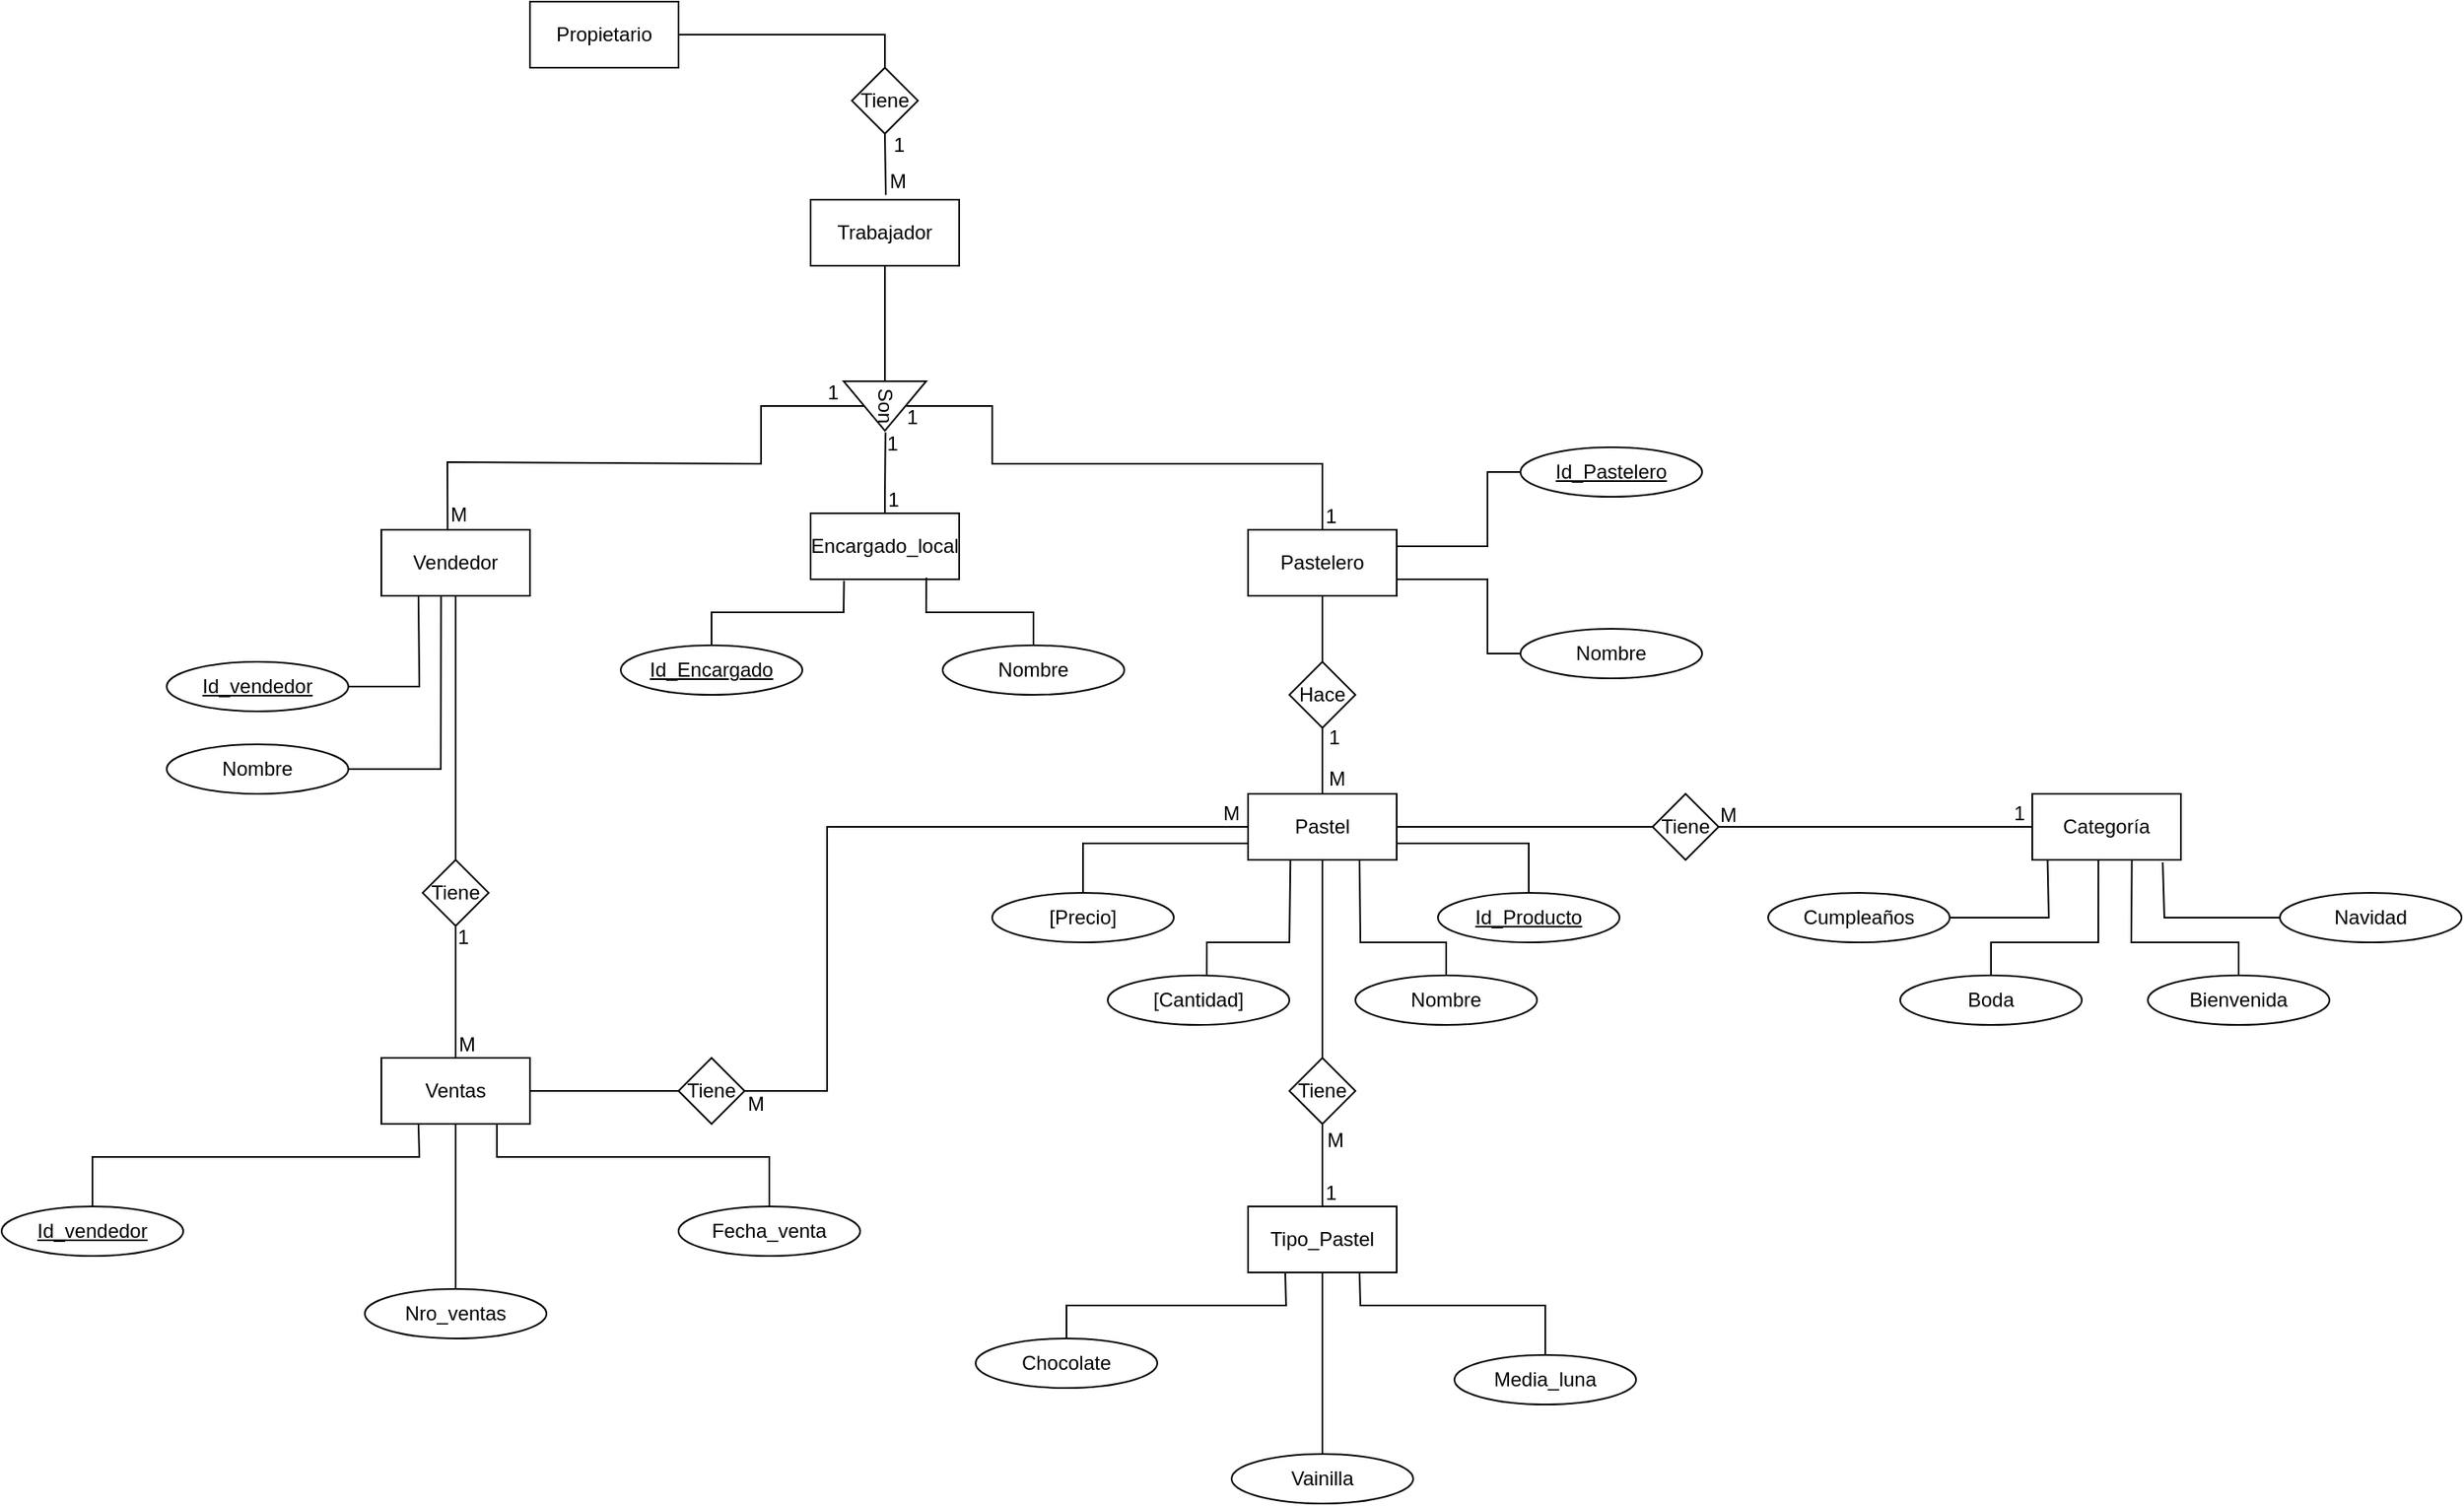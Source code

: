 <mxfile version="19.0.0" type="github">
  <diagram id="xKVeLkCirl6FpFkGo_Dy" name="Page-1">
    <mxGraphModel dx="2125" dy="1893" grid="1" gridSize="10" guides="1" tooltips="1" connect="1" arrows="1" fold="1" page="1" pageScale="1" pageWidth="827" pageHeight="1169" math="0" shadow="0">
      <root>
        <mxCell id="0" />
        <mxCell id="1" parent="0" />
        <mxCell id="PD8uNonPkWToq5c_xBjs-1" value="Pastel" style="rounded=0;whiteSpace=wrap;html=1;" vertex="1" parent="1">
          <mxGeometry x="335" y="200" width="90" height="40" as="geometry" />
        </mxCell>
        <mxCell id="PD8uNonPkWToq5c_xBjs-2" value="Nombre" style="ellipse;whiteSpace=wrap;html=1;" vertex="1" parent="1">
          <mxGeometry x="400" y="310" width="110" height="30" as="geometry" />
        </mxCell>
        <mxCell id="PD8uNonPkWToq5c_xBjs-4" value="[Cantidad]" style="ellipse;whiteSpace=wrap;html=1;" vertex="1" parent="1">
          <mxGeometry x="250" y="310" width="110" height="30" as="geometry" />
        </mxCell>
        <mxCell id="PD8uNonPkWToq5c_xBjs-6" value="[Precio]" style="ellipse;whiteSpace=wrap;html=1;" vertex="1" parent="1">
          <mxGeometry x="180" y="260" width="110" height="30" as="geometry" />
        </mxCell>
        <mxCell id="PD8uNonPkWToq5c_xBjs-7" value="Id_Producto" style="ellipse;whiteSpace=wrap;html=1;fontStyle=4" vertex="1" parent="1">
          <mxGeometry x="450" y="260" width="110" height="30" as="geometry" />
        </mxCell>
        <mxCell id="PD8uNonPkWToq5c_xBjs-8" value="Tiene" style="rhombus;whiteSpace=wrap;html=1;" vertex="1" parent="1">
          <mxGeometry x="580" y="200" width="40" height="40" as="geometry" />
        </mxCell>
        <mxCell id="PD8uNonPkWToq5c_xBjs-10" value="Categoría" style="rounded=0;whiteSpace=wrap;html=1;" vertex="1" parent="1">
          <mxGeometry x="810" y="200" width="90" height="40" as="geometry" />
        </mxCell>
        <mxCell id="PD8uNonPkWToq5c_xBjs-12" value="Cumpleaños" style="ellipse;whiteSpace=wrap;html=1;" vertex="1" parent="1">
          <mxGeometry x="650" y="260" width="110" height="30" as="geometry" />
        </mxCell>
        <mxCell id="PD8uNonPkWToq5c_xBjs-13" value="Boda" style="ellipse;whiteSpace=wrap;html=1;" vertex="1" parent="1">
          <mxGeometry x="730" y="310" width="110" height="30" as="geometry" />
        </mxCell>
        <mxCell id="PD8uNonPkWToq5c_xBjs-14" value="Navidad" style="ellipse;whiteSpace=wrap;html=1;" vertex="1" parent="1">
          <mxGeometry x="960" y="260" width="110" height="30" as="geometry" />
        </mxCell>
        <mxCell id="PD8uNonPkWToq5c_xBjs-15" value="Bienvenida" style="ellipse;whiteSpace=wrap;html=1;" vertex="1" parent="1">
          <mxGeometry x="880" y="310" width="110" height="30" as="geometry" />
        </mxCell>
        <mxCell id="PD8uNonPkWToq5c_xBjs-16" value="Tiene" style="rhombus;whiteSpace=wrap;html=1;" vertex="1" parent="1">
          <mxGeometry x="360" y="360" width="40" height="40" as="geometry" />
        </mxCell>
        <mxCell id="PD8uNonPkWToq5c_xBjs-17" value="Tipo_Pastel" style="rounded=0;whiteSpace=wrap;html=1;" vertex="1" parent="1">
          <mxGeometry x="335" y="450" width="90" height="40" as="geometry" />
        </mxCell>
        <mxCell id="PD8uNonPkWToq5c_xBjs-19" value="Pastelero" style="rounded=0;whiteSpace=wrap;html=1;" vertex="1" parent="1">
          <mxGeometry x="335" y="40" width="90" height="40" as="geometry" />
        </mxCell>
        <mxCell id="PD8uNonPkWToq5c_xBjs-20" value="Trabajador" style="rounded=0;whiteSpace=wrap;html=1;" vertex="1" parent="1">
          <mxGeometry x="70" y="-160" width="90" height="40" as="geometry" />
        </mxCell>
        <mxCell id="PD8uNonPkWToq5c_xBjs-22" value="Hace" style="rhombus;whiteSpace=wrap;html=1;" vertex="1" parent="1">
          <mxGeometry x="360" y="120" width="40" height="40" as="geometry" />
        </mxCell>
        <mxCell id="PD8uNonPkWToq5c_xBjs-23" value="Vendedor" style="rounded=0;whiteSpace=wrap;html=1;" vertex="1" parent="1">
          <mxGeometry x="-190" y="40" width="90" height="40" as="geometry" />
        </mxCell>
        <mxCell id="PD8uNonPkWToq5c_xBjs-24" value="Encargado_local" style="rounded=0;whiteSpace=wrap;html=1;" vertex="1" parent="1">
          <mxGeometry x="70" y="30" width="90" height="40" as="geometry" />
        </mxCell>
        <mxCell id="PD8uNonPkWToq5c_xBjs-25" value="Son" style="triangle;whiteSpace=wrap;html=1;rotation=90;" vertex="1" parent="1">
          <mxGeometry x="100" y="-60" width="30" height="50" as="geometry" />
        </mxCell>
        <mxCell id="PD8uNonPkWToq5c_xBjs-26" value="Propietario" style="rounded=0;whiteSpace=wrap;html=1;" vertex="1" parent="1">
          <mxGeometry x="-100" y="-280" width="90" height="40" as="geometry" />
        </mxCell>
        <mxCell id="PD8uNonPkWToq5c_xBjs-35" value="Id_vendedor" style="ellipse;whiteSpace=wrap;html=1;fontStyle=4" vertex="1" parent="1">
          <mxGeometry x="-320" y="120" width="110" height="30" as="geometry" />
        </mxCell>
        <mxCell id="PD8uNonPkWToq5c_xBjs-36" value="Nombre" style="ellipse;whiteSpace=wrap;html=1;" vertex="1" parent="1">
          <mxGeometry x="-320" y="170" width="110" height="30" as="geometry" />
        </mxCell>
        <mxCell id="PD8uNonPkWToq5c_xBjs-38" value="Id_Encargado" style="ellipse;whiteSpace=wrap;html=1;fontStyle=4" vertex="1" parent="1">
          <mxGeometry x="-45" y="110" width="110" height="30" as="geometry" />
        </mxCell>
        <mxCell id="PD8uNonPkWToq5c_xBjs-39" value="Nombre" style="ellipse;whiteSpace=wrap;html=1;" vertex="1" parent="1">
          <mxGeometry x="150" y="110" width="110" height="30" as="geometry" />
        </mxCell>
        <mxCell id="PD8uNonPkWToq5c_xBjs-41" value="Tiene" style="rhombus;whiteSpace=wrap;html=1;" vertex="1" parent="1">
          <mxGeometry x="-165" y="240" width="40" height="40" as="geometry" />
        </mxCell>
        <mxCell id="PD8uNonPkWToq5c_xBjs-42" value="Ventas" style="rounded=0;whiteSpace=wrap;html=1;" vertex="1" parent="1">
          <mxGeometry x="-190" y="360" width="90" height="40" as="geometry" />
        </mxCell>
        <mxCell id="PD8uNonPkWToq5c_xBjs-46" value="Id_vendedor" style="ellipse;whiteSpace=wrap;html=1;fontStyle=4" vertex="1" parent="1">
          <mxGeometry x="-420" y="450" width="110" height="30" as="geometry" />
        </mxCell>
        <mxCell id="PD8uNonPkWToq5c_xBjs-47" value="Nro_ventas" style="ellipse;whiteSpace=wrap;html=1;" vertex="1" parent="1">
          <mxGeometry x="-200" y="500" width="110" height="30" as="geometry" />
        </mxCell>
        <mxCell id="PD8uNonPkWToq5c_xBjs-49" value="Tiene" style="rhombus;whiteSpace=wrap;html=1;" vertex="1" parent="1">
          <mxGeometry x="-10" y="360" width="40" height="40" as="geometry" />
        </mxCell>
        <mxCell id="PD8uNonPkWToq5c_xBjs-52" value="Chocolate" style="ellipse;whiteSpace=wrap;html=1;" vertex="1" parent="1">
          <mxGeometry x="170" y="530" width="110" height="30" as="geometry" />
        </mxCell>
        <mxCell id="PD8uNonPkWToq5c_xBjs-53" value="Vainilla" style="ellipse;whiteSpace=wrap;html=1;" vertex="1" parent="1">
          <mxGeometry x="325" y="600" width="110" height="30" as="geometry" />
        </mxCell>
        <mxCell id="PD8uNonPkWToq5c_xBjs-54" value="Media_luna" style="ellipse;whiteSpace=wrap;html=1;" vertex="1" parent="1">
          <mxGeometry x="460" y="540" width="110" height="30" as="geometry" />
        </mxCell>
        <mxCell id="PD8uNonPkWToq5c_xBjs-55" value="Fecha_venta" style="ellipse;whiteSpace=wrap;html=1;" vertex="1" parent="1">
          <mxGeometry x="-10" y="450" width="110" height="30" as="geometry" />
        </mxCell>
        <mxCell id="PD8uNonPkWToq5c_xBjs-57" value="Nombre" style="ellipse;whiteSpace=wrap;html=1;" vertex="1" parent="1">
          <mxGeometry x="500" y="100" width="110" height="30" as="geometry" />
        </mxCell>
        <mxCell id="PD8uNonPkWToq5c_xBjs-59" value="Id_Pastelero" style="ellipse;whiteSpace=wrap;html=1;fontStyle=4" vertex="1" parent="1">
          <mxGeometry x="500" y="-10" width="110" height="30" as="geometry" />
        </mxCell>
        <mxCell id="PD8uNonPkWToq5c_xBjs-71" value="Tiene" style="rhombus;whiteSpace=wrap;html=1;" vertex="1" parent="1">
          <mxGeometry x="95" y="-240" width="40" height="40" as="geometry" />
        </mxCell>
        <mxCell id="PD8uNonPkWToq5c_xBjs-78" value="" style="endArrow=none;html=1;rounded=0;exitX=0.446;exitY=-0.008;exitDx=0;exitDy=0;exitPerimeter=0;entryX=0.5;entryY=1;entryDx=0;entryDy=0;" edge="1" parent="1" source="PD8uNonPkWToq5c_xBjs-23" target="PD8uNonPkWToq5c_xBjs-25">
          <mxGeometry relative="1" as="geometry">
            <mxPoint x="-150" y="30" as="sourcePoint" />
            <mxPoint x="10" y="-1" as="targetPoint" />
            <Array as="points">
              <mxPoint x="-150" y="-1" />
              <mxPoint x="40" />
              <mxPoint x="40" y="-35" />
            </Array>
          </mxGeometry>
        </mxCell>
        <mxCell id="PD8uNonPkWToq5c_xBjs-79" value="M" style="resizable=0;html=1;align=left;verticalAlign=bottom;" connectable="0" vertex="1" parent="PD8uNonPkWToq5c_xBjs-78">
          <mxGeometry x="-1" relative="1" as="geometry" />
        </mxCell>
        <mxCell id="PD8uNonPkWToq5c_xBjs-80" value="1" style="resizable=0;html=1;align=right;verticalAlign=bottom;" connectable="0" vertex="1" parent="PD8uNonPkWToq5c_xBjs-78">
          <mxGeometry x="1" relative="1" as="geometry">
            <mxPoint x="-15" as="offset" />
          </mxGeometry>
        </mxCell>
        <mxCell id="PD8uNonPkWToq5c_xBjs-82" value="" style="endArrow=none;html=1;rounded=0;exitX=0.5;exitY=0;exitDx=0;exitDy=0;entryX=1.035;entryY=0.493;entryDx=0;entryDy=0;entryPerimeter=0;" edge="1" parent="1" source="PD8uNonPkWToq5c_xBjs-24" target="PD8uNonPkWToq5c_xBjs-25">
          <mxGeometry relative="1" as="geometry">
            <mxPoint x="115" y="60" as="sourcePoint" />
            <mxPoint x="115" as="targetPoint" />
            <Array as="points">
              <mxPoint x="115" y="30" />
              <mxPoint x="115" y="20" />
            </Array>
          </mxGeometry>
        </mxCell>
        <mxCell id="PD8uNonPkWToq5c_xBjs-83" value="1" style="resizable=0;html=1;align=left;verticalAlign=bottom;" connectable="0" vertex="1" parent="PD8uNonPkWToq5c_xBjs-82">
          <mxGeometry x="-1" relative="1" as="geometry" />
        </mxCell>
        <mxCell id="PD8uNonPkWToq5c_xBjs-84" value="1" style="resizable=0;html=1;align=right;verticalAlign=bottom;" connectable="0" vertex="1" parent="PD8uNonPkWToq5c_xBjs-82">
          <mxGeometry x="1" relative="1" as="geometry">
            <mxPoint x="8" y="15" as="offset" />
          </mxGeometry>
        </mxCell>
        <mxCell id="PD8uNonPkWToq5c_xBjs-86" value="" style="endArrow=none;html=1;rounded=0;entryX=0.5;entryY=0;entryDx=0;entryDy=0;exitX=0.5;exitY=0;exitDx=0;exitDy=0;" edge="1" parent="1" source="PD8uNonPkWToq5c_xBjs-19" target="PD8uNonPkWToq5c_xBjs-25">
          <mxGeometry relative="1" as="geometry">
            <mxPoint x="420" y="20" as="sourcePoint" />
            <mxPoint x="125.35" y="-8.95" as="targetPoint" />
            <Array as="points">
              <mxPoint x="380" />
              <mxPoint x="180" />
              <mxPoint x="180" y="-35" />
            </Array>
          </mxGeometry>
        </mxCell>
        <mxCell id="PD8uNonPkWToq5c_xBjs-87" value="1" style="resizable=0;html=1;align=left;verticalAlign=bottom;" connectable="0" vertex="1" parent="PD8uNonPkWToq5c_xBjs-86">
          <mxGeometry x="-1" relative="1" as="geometry" />
        </mxCell>
        <mxCell id="PD8uNonPkWToq5c_xBjs-88" value="1" style="resizable=0;html=1;align=right;verticalAlign=bottom;" connectable="0" vertex="1" parent="PD8uNonPkWToq5c_xBjs-86">
          <mxGeometry x="1" relative="1" as="geometry">
            <mxPoint x="8" y="15" as="offset" />
          </mxGeometry>
        </mxCell>
        <mxCell id="PD8uNonPkWToq5c_xBjs-89" value="" style="endArrow=none;html=1;rounded=0;entryX=0.5;entryY=1;entryDx=0;entryDy=0;exitX=0;exitY=0.5;exitDx=0;exitDy=0;" edge="1" parent="1" source="PD8uNonPkWToq5c_xBjs-25" target="PD8uNonPkWToq5c_xBjs-20">
          <mxGeometry relative="1" as="geometry">
            <mxPoint x="340" y="20" as="sourcePoint" />
            <mxPoint x="500" y="20" as="targetPoint" />
          </mxGeometry>
        </mxCell>
        <mxCell id="PD8uNonPkWToq5c_xBjs-93" value="" style="endArrow=none;html=1;rounded=0;exitX=0.5;exitY=1;exitDx=0;exitDy=0;entryX=0.5;entryY=0;entryDx=0;entryDy=0;" edge="1" parent="1" source="PD8uNonPkWToq5c_xBjs-23" target="PD8uNonPkWToq5c_xBjs-41">
          <mxGeometry relative="1" as="geometry">
            <mxPoint x="-100" y="170" as="sourcePoint" />
            <mxPoint x="-165" y="170" as="targetPoint" />
            <Array as="points" />
          </mxGeometry>
        </mxCell>
        <mxCell id="PD8uNonPkWToq5c_xBjs-96" value="" style="endArrow=none;html=1;rounded=0;entryX=0.5;entryY=1;entryDx=0;entryDy=0;exitX=0.506;exitY=-0.073;exitDx=0;exitDy=0;exitPerimeter=0;" edge="1" parent="1" source="PD8uNonPkWToq5c_xBjs-20" target="PD8uNonPkWToq5c_xBjs-71">
          <mxGeometry relative="1" as="geometry">
            <mxPoint x="202" y="-200" as="sourcePoint" />
            <mxPoint x="130" y="-200" as="targetPoint" />
            <Array as="points" />
          </mxGeometry>
        </mxCell>
        <mxCell id="PD8uNonPkWToq5c_xBjs-97" value="M" style="resizable=0;html=1;align=left;verticalAlign=bottom;" connectable="0" vertex="1" parent="PD8uNonPkWToq5c_xBjs-96">
          <mxGeometry x="-1" relative="1" as="geometry" />
        </mxCell>
        <mxCell id="PD8uNonPkWToq5c_xBjs-98" value="1" style="resizable=0;html=1;align=right;verticalAlign=bottom;" connectable="0" vertex="1" parent="PD8uNonPkWToq5c_xBjs-96">
          <mxGeometry x="1" relative="1" as="geometry">
            <mxPoint x="12" y="15" as="offset" />
          </mxGeometry>
        </mxCell>
        <mxCell id="PD8uNonPkWToq5c_xBjs-100" value="" style="endArrow=none;html=1;rounded=0;entryX=1;entryY=0.5;entryDx=0;entryDy=0;exitX=0.5;exitY=0;exitDx=0;exitDy=0;" edge="1" parent="1" source="PD8uNonPkWToq5c_xBjs-71" target="PD8uNonPkWToq5c_xBjs-26">
          <mxGeometry relative="1" as="geometry">
            <mxPoint x="95.0" y="-260.42" as="sourcePoint" />
            <mxPoint x="23.0" y="-260.42" as="targetPoint" />
            <Array as="points">
              <mxPoint x="115" y="-260" />
            </Array>
          </mxGeometry>
        </mxCell>
        <mxCell id="PD8uNonPkWToq5c_xBjs-108" value="" style="endArrow=none;html=1;rounded=0;exitX=0.5;exitY=1;exitDx=0;exitDy=0;entryX=0.5;entryY=0;entryDx=0;entryDy=0;" edge="1" parent="1" source="PD8uNonPkWToq5c_xBjs-1" target="PD8uNonPkWToq5c_xBjs-16">
          <mxGeometry relative="1" as="geometry">
            <mxPoint x="480" y="390" as="sourcePoint" />
            <mxPoint x="480" y="445" as="targetPoint" />
            <Array as="points" />
          </mxGeometry>
        </mxCell>
        <mxCell id="PD8uNonPkWToq5c_xBjs-109" value="" style="endArrow=none;html=1;rounded=0;entryX=0.5;entryY=1;entryDx=0;entryDy=0;" edge="1" parent="1" source="PD8uNonPkWToq5c_xBjs-42" target="PD8uNonPkWToq5c_xBjs-41">
          <mxGeometry relative="1" as="geometry">
            <mxPoint x="-25" y="310" as="sourcePoint" />
            <mxPoint x="-90" y="310" as="targetPoint" />
            <Array as="points" />
          </mxGeometry>
        </mxCell>
        <mxCell id="PD8uNonPkWToq5c_xBjs-110" value="M" style="resizable=0;html=1;align=left;verticalAlign=bottom;" connectable="0" vertex="1" parent="PD8uNonPkWToq5c_xBjs-109">
          <mxGeometry x="-1" relative="1" as="geometry" />
        </mxCell>
        <mxCell id="PD8uNonPkWToq5c_xBjs-111" value="1" style="resizable=0;html=1;align=right;verticalAlign=bottom;" connectable="0" vertex="1" parent="PD8uNonPkWToq5c_xBjs-109">
          <mxGeometry x="1" relative="1" as="geometry">
            <mxPoint x="8" y="15" as="offset" />
          </mxGeometry>
        </mxCell>
        <mxCell id="PD8uNonPkWToq5c_xBjs-113" value="" style="endArrow=none;html=1;rounded=0;entryX=1;entryY=0.5;entryDx=0;entryDy=0;exitX=0;exitY=0.5;exitDx=0;exitDy=0;" edge="1" parent="1" source="PD8uNonPkWToq5c_xBjs-1" target="PD8uNonPkWToq5c_xBjs-49">
          <mxGeometry relative="1" as="geometry">
            <mxPoint x="-295" y="20" as="sourcePoint" />
            <mxPoint x="-360" y="20" as="targetPoint" />
            <Array as="points">
              <mxPoint x="80" y="220" />
              <mxPoint x="80" y="380" />
            </Array>
          </mxGeometry>
        </mxCell>
        <mxCell id="PD8uNonPkWToq5c_xBjs-114" value="M" style="resizable=0;html=1;align=left;verticalAlign=bottom;" connectable="0" vertex="1" parent="PD8uNonPkWToq5c_xBjs-113">
          <mxGeometry x="-1" relative="1" as="geometry">
            <mxPoint x="-17" as="offset" />
          </mxGeometry>
        </mxCell>
        <mxCell id="PD8uNonPkWToq5c_xBjs-115" value="M" style="resizable=0;html=1;align=right;verticalAlign=bottom;" connectable="0" vertex="1" parent="PD8uNonPkWToq5c_xBjs-113">
          <mxGeometry x="1" relative="1" as="geometry">
            <mxPoint x="12" y="16" as="offset" />
          </mxGeometry>
        </mxCell>
        <mxCell id="PD8uNonPkWToq5c_xBjs-117" value="" style="endArrow=none;html=1;rounded=0;exitX=0;exitY=0.5;exitDx=0;exitDy=0;entryX=1;entryY=0.5;entryDx=0;entryDy=0;" edge="1" parent="1" source="PD8uNonPkWToq5c_xBjs-49" target="PD8uNonPkWToq5c_xBjs-42">
          <mxGeometry relative="1" as="geometry">
            <mxPoint x="-430.0" y="65" as="sourcePoint" />
            <mxPoint x="-430.0" y="120" as="targetPoint" />
            <Array as="points" />
          </mxGeometry>
        </mxCell>
        <mxCell id="PD8uNonPkWToq5c_xBjs-118" value="" style="endArrow=none;html=1;rounded=0;exitX=0.225;exitY=1.021;exitDx=0;exitDy=0;entryX=0.5;entryY=0;entryDx=0;entryDy=0;exitPerimeter=0;" edge="1" parent="1" source="PD8uNonPkWToq5c_xBjs-24" target="PD8uNonPkWToq5c_xBjs-38">
          <mxGeometry relative="1" as="geometry">
            <mxPoint x="-430.0" y="65" as="sourcePoint" />
            <mxPoint x="-430.0" y="120" as="targetPoint" />
            <Array as="points">
              <mxPoint x="90" y="90" />
              <mxPoint x="10" y="90" />
            </Array>
          </mxGeometry>
        </mxCell>
        <mxCell id="PD8uNonPkWToq5c_xBjs-119" value="" style="endArrow=none;html=1;rounded=0;exitX=0.5;exitY=0;exitDx=0;exitDy=0;entryX=0.779;entryY=0.975;entryDx=0;entryDy=0;entryPerimeter=0;" edge="1" parent="1" source="PD8uNonPkWToq5c_xBjs-39" target="PD8uNonPkWToq5c_xBjs-24">
          <mxGeometry relative="1" as="geometry">
            <mxPoint x="-430" y="65.0" as="sourcePoint" />
            <mxPoint x="-430" y="120.0" as="targetPoint" />
            <Array as="points">
              <mxPoint x="205" y="90" />
              <mxPoint x="140" y="90" />
            </Array>
          </mxGeometry>
        </mxCell>
        <mxCell id="PD8uNonPkWToq5c_xBjs-120" value="" style="endArrow=none;html=1;rounded=0;exitX=0;exitY=0.5;exitDx=0;exitDy=0;entryX=1;entryY=0.25;entryDx=0;entryDy=0;" edge="1" parent="1" source="PD8uNonPkWToq5c_xBjs-59" target="PD8uNonPkWToq5c_xBjs-19">
          <mxGeometry relative="1" as="geometry">
            <mxPoint x="-430.0" y="65" as="sourcePoint" />
            <mxPoint x="-430.0" y="120" as="targetPoint" />
            <Array as="points">
              <mxPoint x="480" y="5" />
              <mxPoint x="480" y="50" />
            </Array>
          </mxGeometry>
        </mxCell>
        <mxCell id="PD8uNonPkWToq5c_xBjs-121" value="" style="endArrow=none;html=1;rounded=0;exitX=1;exitY=0.75;exitDx=0;exitDy=0;entryX=0;entryY=0.5;entryDx=0;entryDy=0;" edge="1" parent="1" source="PD8uNonPkWToq5c_xBjs-19" target="PD8uNonPkWToq5c_xBjs-57">
          <mxGeometry relative="1" as="geometry">
            <mxPoint x="-430.0" y="65" as="sourcePoint" />
            <mxPoint x="-430.0" y="120" as="targetPoint" />
            <Array as="points">
              <mxPoint x="480" y="70" />
              <mxPoint x="480" y="115" />
            </Array>
          </mxGeometry>
        </mxCell>
        <mxCell id="PD8uNonPkWToq5c_xBjs-122" value="" style="endArrow=none;html=1;rounded=0;exitX=0.5;exitY=1;exitDx=0;exitDy=0;entryX=0.5;entryY=0;entryDx=0;entryDy=0;" edge="1" parent="1" source="PD8uNonPkWToq5c_xBjs-19" target="PD8uNonPkWToq5c_xBjs-22">
          <mxGeometry relative="1" as="geometry">
            <mxPoint x="-295" y="20" as="sourcePoint" />
            <mxPoint x="-360" y="20" as="targetPoint" />
            <Array as="points" />
          </mxGeometry>
        </mxCell>
        <mxCell id="PD8uNonPkWToq5c_xBjs-125" value="" style="endArrow=none;html=1;rounded=0;exitX=0.5;exitY=1;exitDx=0;exitDy=0;entryX=0.5;entryY=0;entryDx=0;entryDy=0;" edge="1" parent="1" source="PD8uNonPkWToq5c_xBjs-22" target="PD8uNonPkWToq5c_xBjs-1">
          <mxGeometry relative="1" as="geometry">
            <mxPoint x="-295" y="20" as="sourcePoint" />
            <mxPoint x="-360" y="20" as="targetPoint" />
            <Array as="points" />
          </mxGeometry>
        </mxCell>
        <mxCell id="PD8uNonPkWToq5c_xBjs-126" value="1" style="resizable=0;html=1;align=left;verticalAlign=bottom;" connectable="0" vertex="1" parent="PD8uNonPkWToq5c_xBjs-125">
          <mxGeometry x="-1" relative="1" as="geometry">
            <mxPoint x="2" y="14" as="offset" />
          </mxGeometry>
        </mxCell>
        <mxCell id="PD8uNonPkWToq5c_xBjs-127" value="M" style="resizable=0;html=1;align=right;verticalAlign=bottom;" connectable="0" vertex="1" parent="PD8uNonPkWToq5c_xBjs-125">
          <mxGeometry x="1" relative="1" as="geometry">
            <mxPoint x="14" y="-1" as="offset" />
          </mxGeometry>
        </mxCell>
        <mxCell id="PD8uNonPkWToq5c_xBjs-128" value="" style="endArrow=none;html=1;rounded=0;exitX=0.402;exitY=1.005;exitDx=0;exitDy=0;exitPerimeter=0;entryX=1;entryY=0.5;entryDx=0;entryDy=0;" edge="1" parent="1" source="PD8uNonPkWToq5c_xBjs-23" target="PD8uNonPkWToq5c_xBjs-36">
          <mxGeometry relative="1" as="geometry">
            <mxPoint x="-430" y="65" as="sourcePoint" />
            <mxPoint x="-154" y="180" as="targetPoint" />
            <Array as="points">
              <mxPoint x="-154" y="185" />
            </Array>
          </mxGeometry>
        </mxCell>
        <mxCell id="PD8uNonPkWToq5c_xBjs-129" value="" style="endArrow=none;html=1;rounded=0;exitX=0.25;exitY=1;exitDx=0;exitDy=0;entryX=1;entryY=0.5;entryDx=0;entryDy=0;" edge="1" parent="1" source="PD8uNonPkWToq5c_xBjs-23" target="PD8uNonPkWToq5c_xBjs-35">
          <mxGeometry relative="1" as="geometry">
            <mxPoint x="-430" y="65" as="sourcePoint" />
            <mxPoint x="-430" y="120" as="targetPoint" />
            <Array as="points">
              <mxPoint x="-167" y="135" />
            </Array>
          </mxGeometry>
        </mxCell>
        <mxCell id="PD8uNonPkWToq5c_xBjs-130" value="" style="endArrow=none;html=1;rounded=0;exitX=0.5;exitY=0;exitDx=0;exitDy=0;entryX=0.25;entryY=1;entryDx=0;entryDy=0;" edge="1" parent="1" source="PD8uNonPkWToq5c_xBjs-46" target="PD8uNonPkWToq5c_xBjs-42">
          <mxGeometry relative="1" as="geometry">
            <mxPoint x="-340" y="280" as="sourcePoint" />
            <mxPoint x="-340" y="335" as="targetPoint" />
            <Array as="points">
              <mxPoint x="-365" y="420" />
              <mxPoint x="-167" y="420" />
            </Array>
          </mxGeometry>
        </mxCell>
        <mxCell id="PD8uNonPkWToq5c_xBjs-131" value="" style="endArrow=none;html=1;rounded=0;exitX=0.5;exitY=1;exitDx=0;exitDy=0;entryX=0.5;entryY=0;entryDx=0;entryDy=0;" edge="1" parent="1" source="PD8uNonPkWToq5c_xBjs-42" target="PD8uNonPkWToq5c_xBjs-47">
          <mxGeometry relative="1" as="geometry">
            <mxPoint x="-340" y="280" as="sourcePoint" />
            <mxPoint x="-140" y="490" as="targetPoint" />
            <Array as="points" />
          </mxGeometry>
        </mxCell>
        <mxCell id="PD8uNonPkWToq5c_xBjs-132" value="" style="endArrow=none;html=1;rounded=0;exitX=0.5;exitY=0;exitDx=0;exitDy=0;" edge="1" parent="1" source="PD8uNonPkWToq5c_xBjs-55">
          <mxGeometry relative="1" as="geometry">
            <mxPoint x="-340" y="280" as="sourcePoint" />
            <mxPoint x="-120" y="400" as="targetPoint" />
            <Array as="points">
              <mxPoint x="45" y="420" />
              <mxPoint x="-120" y="420" />
            </Array>
          </mxGeometry>
        </mxCell>
        <mxCell id="PD8uNonPkWToq5c_xBjs-133" value="" style="endArrow=none;html=1;rounded=0;exitX=0;exitY=0.5;exitDx=0;exitDy=0;entryX=1;entryY=0.5;entryDx=0;entryDy=0;" edge="1" parent="1" source="PD8uNonPkWToq5c_xBjs-10" target="PD8uNonPkWToq5c_xBjs-8">
          <mxGeometry relative="1" as="geometry">
            <mxPoint x="770" y="160" as="sourcePoint" />
            <mxPoint x="705" y="160" as="targetPoint" />
            <Array as="points" />
          </mxGeometry>
        </mxCell>
        <mxCell id="PD8uNonPkWToq5c_xBjs-134" value="1" style="resizable=0;html=1;align=left;verticalAlign=bottom;" connectable="0" vertex="1" parent="PD8uNonPkWToq5c_xBjs-133">
          <mxGeometry x="-1" relative="1" as="geometry">
            <mxPoint x="-13" as="offset" />
          </mxGeometry>
        </mxCell>
        <mxCell id="PD8uNonPkWToq5c_xBjs-135" value="M" style="resizable=0;html=1;align=right;verticalAlign=bottom;" connectable="0" vertex="1" parent="PD8uNonPkWToq5c_xBjs-133">
          <mxGeometry x="1" relative="1" as="geometry">
            <mxPoint x="11" y="1" as="offset" />
          </mxGeometry>
        </mxCell>
        <mxCell id="PD8uNonPkWToq5c_xBjs-136" value="" style="endArrow=none;html=1;rounded=0;exitX=1;exitY=0.5;exitDx=0;exitDy=0;entryX=0;entryY=0.5;entryDx=0;entryDy=0;" edge="1" parent="1" source="PD8uNonPkWToq5c_xBjs-1" target="PD8uNonPkWToq5c_xBjs-8">
          <mxGeometry relative="1" as="geometry">
            <mxPoint x="660" y="120" as="sourcePoint" />
            <mxPoint x="660" y="175" as="targetPoint" />
            <Array as="points" />
          </mxGeometry>
        </mxCell>
        <mxCell id="PD8uNonPkWToq5c_xBjs-137" value="" style="endArrow=none;html=1;rounded=0;entryX=1;entryY=0.5;entryDx=0;entryDy=0;exitX=0.103;exitY=1.005;exitDx=0;exitDy=0;exitPerimeter=0;" edge="1" parent="1" source="PD8uNonPkWToq5c_xBjs-10" target="PD8uNonPkWToq5c_xBjs-12">
          <mxGeometry relative="1" as="geometry">
            <mxPoint x="660" y="120" as="sourcePoint" />
            <mxPoint x="660" y="175" as="targetPoint" />
            <Array as="points">
              <mxPoint x="820" y="275" />
            </Array>
          </mxGeometry>
        </mxCell>
        <mxCell id="PD8uNonPkWToq5c_xBjs-138" value="" style="endArrow=none;html=1;rounded=0;exitX=0.445;exitY=1.012;exitDx=0;exitDy=0;entryX=0.5;entryY=0;entryDx=0;entryDy=0;exitPerimeter=0;" edge="1" parent="1" source="PD8uNonPkWToq5c_xBjs-10" target="PD8uNonPkWToq5c_xBjs-13">
          <mxGeometry relative="1" as="geometry">
            <mxPoint x="1050" y="170" as="sourcePoint" />
            <mxPoint x="1050" y="225" as="targetPoint" />
            <Array as="points">
              <mxPoint x="850" y="290" />
              <mxPoint x="785" y="290" />
            </Array>
          </mxGeometry>
        </mxCell>
        <mxCell id="PD8uNonPkWToq5c_xBjs-139" value="" style="endArrow=none;html=1;rounded=0;exitX=0.67;exitY=1.012;exitDx=0;exitDy=0;entryX=0.5;entryY=0;entryDx=0;entryDy=0;exitPerimeter=0;" edge="1" parent="1" source="PD8uNonPkWToq5c_xBjs-10" target="PD8uNonPkWToq5c_xBjs-15">
          <mxGeometry relative="1" as="geometry">
            <mxPoint x="1060" y="180" as="sourcePoint" />
            <mxPoint x="1060" y="235" as="targetPoint" />
            <Array as="points">
              <mxPoint x="870" y="290" />
              <mxPoint x="935" y="290" />
            </Array>
          </mxGeometry>
        </mxCell>
        <mxCell id="PD8uNonPkWToq5c_xBjs-140" value="" style="endArrow=none;html=1;rounded=0;exitX=0.878;exitY=1.038;exitDx=0;exitDy=0;entryX=0;entryY=0.5;entryDx=0;entryDy=0;exitPerimeter=0;" edge="1" parent="1" source="PD8uNonPkWToq5c_xBjs-10" target="PD8uNonPkWToq5c_xBjs-14">
          <mxGeometry relative="1" as="geometry">
            <mxPoint x="1050" y="170" as="sourcePoint" />
            <mxPoint x="1050" y="225" as="targetPoint" />
            <Array as="points">
              <mxPoint x="890" y="275" />
            </Array>
          </mxGeometry>
        </mxCell>
        <mxCell id="PD8uNonPkWToq5c_xBjs-142" value="" style="endArrow=none;html=1;rounded=0;entryX=0.5;entryY=1;entryDx=0;entryDy=0;exitX=0.5;exitY=0;exitDx=0;exitDy=0;" edge="1" parent="1" source="PD8uNonPkWToq5c_xBjs-17" target="PD8uNonPkWToq5c_xBjs-16">
          <mxGeometry relative="1" as="geometry">
            <mxPoint x="575" y="440" as="sourcePoint" />
            <mxPoint x="510" y="440" as="targetPoint" />
            <Array as="points" />
          </mxGeometry>
        </mxCell>
        <mxCell id="PD8uNonPkWToq5c_xBjs-143" value="1" style="resizable=0;html=1;align=left;verticalAlign=bottom;" connectable="0" vertex="1" parent="PD8uNonPkWToq5c_xBjs-142">
          <mxGeometry x="-1" relative="1" as="geometry" />
        </mxCell>
        <mxCell id="PD8uNonPkWToq5c_xBjs-144" value="M" style="resizable=0;html=1;align=right;verticalAlign=bottom;" connectable="0" vertex="1" parent="PD8uNonPkWToq5c_xBjs-142">
          <mxGeometry x="1" relative="1" as="geometry">
            <mxPoint x="13" y="18" as="offset" />
          </mxGeometry>
        </mxCell>
        <mxCell id="PD8uNonPkWToq5c_xBjs-145" value="" style="endArrow=none;html=1;rounded=0;exitX=0.5;exitY=0;exitDx=0;exitDy=0;entryX=0.75;entryY=1;entryDx=0;entryDy=0;" edge="1" parent="1" source="PD8uNonPkWToq5c_xBjs-2" target="PD8uNonPkWToq5c_xBjs-1">
          <mxGeometry relative="1" as="geometry">
            <mxPoint x="630.0" y="490" as="sourcePoint" />
            <mxPoint x="630.0" y="435" as="targetPoint" />
            <Array as="points">
              <mxPoint x="455" y="290" />
              <mxPoint x="403" y="290" />
            </Array>
          </mxGeometry>
        </mxCell>
        <mxCell id="PD8uNonPkWToq5c_xBjs-146" value="" style="endArrow=none;html=1;rounded=0;exitX=0.5;exitY=0;exitDx=0;exitDy=0;entryX=1;entryY=0.75;entryDx=0;entryDy=0;" edge="1" parent="1" source="PD8uNonPkWToq5c_xBjs-7" target="PD8uNonPkWToq5c_xBjs-1">
          <mxGeometry relative="1" as="geometry">
            <mxPoint x="630" y="490" as="sourcePoint" />
            <mxPoint x="630" y="435" as="targetPoint" />
            <Array as="points">
              <mxPoint x="505" y="230" />
            </Array>
          </mxGeometry>
        </mxCell>
        <mxCell id="PD8uNonPkWToq5c_xBjs-147" value="" style="endArrow=none;html=1;rounded=0;exitX=0.5;exitY=0;exitDx=0;exitDy=0;entryX=0;entryY=0.75;entryDx=0;entryDy=0;" edge="1" parent="1" source="PD8uNonPkWToq5c_xBjs-6" target="PD8uNonPkWToq5c_xBjs-1">
          <mxGeometry relative="1" as="geometry">
            <mxPoint x="630" y="490" as="sourcePoint" />
            <mxPoint x="630" y="435" as="targetPoint" />
            <Array as="points">
              <mxPoint x="235" y="230" />
            </Array>
          </mxGeometry>
        </mxCell>
        <mxCell id="PD8uNonPkWToq5c_xBjs-148" value="" style="endArrow=none;html=1;rounded=0;exitX=0.545;exitY=0;exitDx=0;exitDy=0;entryX=0.285;entryY=0.994;entryDx=0;entryDy=0;exitPerimeter=0;entryPerimeter=0;" edge="1" parent="1" source="PD8uNonPkWToq5c_xBjs-4" target="PD8uNonPkWToq5c_xBjs-1">
          <mxGeometry relative="1" as="geometry">
            <mxPoint x="640" y="500" as="sourcePoint" />
            <mxPoint x="640" y="445" as="targetPoint" />
            <Array as="points">
              <mxPoint x="310" y="290" />
              <mxPoint x="360" y="290" />
            </Array>
          </mxGeometry>
        </mxCell>
        <mxCell id="PD8uNonPkWToq5c_xBjs-149" value="" style="endArrow=none;html=1;rounded=0;entryX=0.5;entryY=1;entryDx=0;entryDy=0;exitX=0.5;exitY=0;exitDx=0;exitDy=0;" edge="1" parent="1" source="PD8uNonPkWToq5c_xBjs-53" target="PD8uNonPkWToq5c_xBjs-17">
          <mxGeometry relative="1" as="geometry">
            <mxPoint x="400" y="650" as="sourcePoint" />
            <mxPoint x="650" y="455" as="targetPoint" />
            <Array as="points" />
          </mxGeometry>
        </mxCell>
        <mxCell id="PD8uNonPkWToq5c_xBjs-150" value="" style="endArrow=none;html=1;rounded=0;exitX=0.5;exitY=0;exitDx=0;exitDy=0;entryX=0.75;entryY=1;entryDx=0;entryDy=0;" edge="1" parent="1" source="PD8uNonPkWToq5c_xBjs-54" target="PD8uNonPkWToq5c_xBjs-17">
          <mxGeometry relative="1" as="geometry">
            <mxPoint x="630" y="490" as="sourcePoint" />
            <mxPoint x="630" y="435" as="targetPoint" />
            <Array as="points">
              <mxPoint x="515" y="510" />
              <mxPoint x="403" y="510" />
            </Array>
          </mxGeometry>
        </mxCell>
        <mxCell id="PD8uNonPkWToq5c_xBjs-151" value="" style="endArrow=none;html=1;rounded=0;exitX=0.5;exitY=0;exitDx=0;exitDy=0;entryX=0.25;entryY=1;entryDx=0;entryDy=0;" edge="1" parent="1" source="PD8uNonPkWToq5c_xBjs-52" target="PD8uNonPkWToq5c_xBjs-17">
          <mxGeometry relative="1" as="geometry">
            <mxPoint x="630" y="490" as="sourcePoint" />
            <mxPoint x="630" y="435" as="targetPoint" />
            <Array as="points">
              <mxPoint x="225" y="510" />
              <mxPoint x="358" y="510" />
            </Array>
          </mxGeometry>
        </mxCell>
      </root>
    </mxGraphModel>
  </diagram>
</mxfile>
